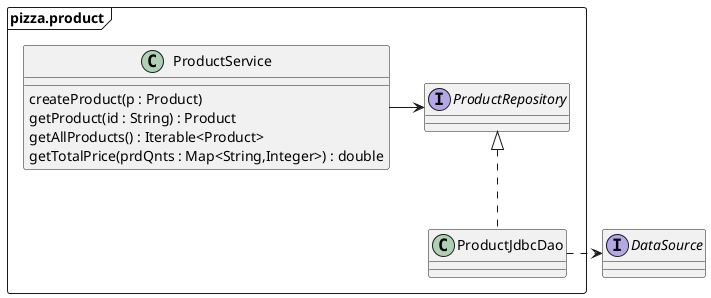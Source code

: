 @startuml
'https://plantuml.com/class-diagram
set namespaceSeparator ::

package "pizza.product" <<Frame>> {
class ProductService {
createProduct(p : Product)
getProduct(id : String) : Product
getAllProducts() : Iterable<Product>
getTotalPrice(prdQnts : Map<String,Integer>) : double
}
interface ProductRepository
class ProductJdbcDao implements ProductRepository
}

interface DataSource

ProductService -right-> ProductRepository
ProductJdbcDao .-right-> DataSource
@enduml